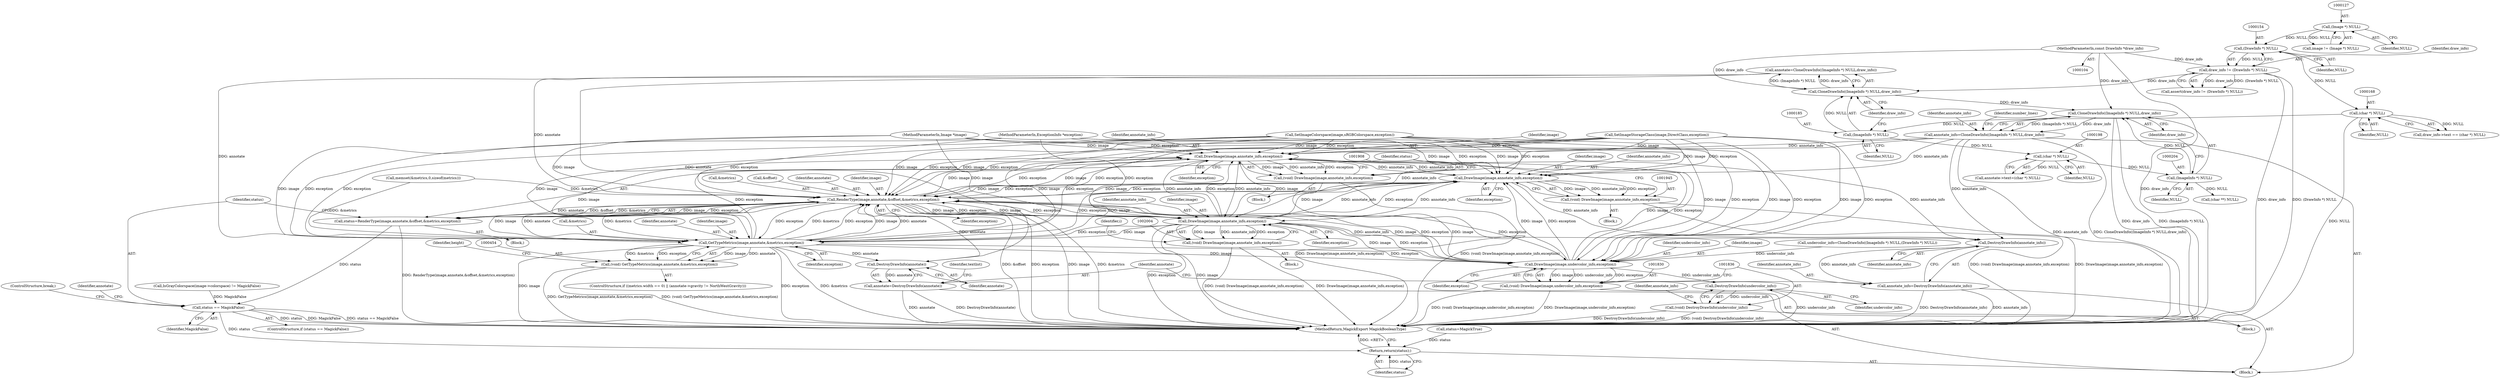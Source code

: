 digraph "0_ImageMagick_f595a1985233c399a05c0c37cc41de16a90dd025@pointer" {
"1000202" [label="(Call,CloneDrawInfo((ImageInfo *) NULL,draw_info))"];
"1000203" [label="(Call,(ImageInfo *) NULL)"];
"1000197" [label="(Call,(char *) NULL)"];
"1000184" [label="(Call,(ImageInfo *) NULL)"];
"1000167" [label="(Call,(char *) NULL)"];
"1000153" [label="(Call,(DrawInfo *) NULL)"];
"1000126" [label="(Call,(Image *) NULL)"];
"1000183" [label="(Call,CloneDrawInfo((ImageInfo *) NULL,draw_info))"];
"1000151" [label="(Call,draw_info != (DrawInfo *) NULL)"];
"1000106" [label="(MethodParameterIn,const DrawInfo *draw_info)"];
"1000200" [label="(Call,annotate_info=CloneDrawInfo((ImageInfo *) NULL,draw_info))"];
"1001909" [label="(Call,DrawImage(image,annotate_info,exception))"];
"1001907" [label="(Call,(void) DrawImage(image,annotate_info,exception))"];
"1001946" [label="(Call,DrawImage(image,annotate_info,exception))"];
"1001944" [label="(Call,(void) DrawImage(image,annotate_info,exception))"];
"1001952" [label="(Call,RenderType(image,annotate,&offset,&metrics,exception))"];
"1000455" [label="(Call,GetTypeMetrics(image,annotate,&metrics,exception))"];
"1000453" [label="(Call,(void) GetTypeMetrics(image,annotate,&metrics,exception))"];
"1001831" [label="(Call,DrawImage(image,undercolor_info,exception))"];
"1001829" [label="(Call,(void) DrawImage(image,undercolor_info,exception))"];
"1001837" [label="(Call,DestroyDrawInfo(undercolor_info))"];
"1001835" [label="(Call,(void) DestroyDrawInfo(undercolor_info))"];
"1002015" [label="(Call,DestroyDrawInfo(annotate))"];
"1002013" [label="(Call,annotate=DestroyDrawInfo(annotate))"];
"1001950" [label="(Call,status=RenderType(image,annotate,&offset,&metrics,exception))"];
"1001961" [label="(Call,status == MagickFalse)"];
"1002023" [label="(Return,return(status);)"];
"1002005" [label="(Call,DrawImage(image,annotate_info,exception))"];
"1002003" [label="(Call,(void) DrawImage(image,annotate_info,exception))"];
"1002011" [label="(Call,DestroyDrawInfo(annotate_info))"];
"1002009" [label="(Call,annotate_info=DestroyDrawInfo(annotate_info))"];
"1002018" [label="(Identifier,textlist)"];
"1001944" [label="(Call,(void) DrawImage(image,annotate_info,exception))"];
"1001959" [label="(Identifier,exception)"];
"1001910" [label="(Identifier,image)"];
"1000193" [label="(Call,annotate->text=(char *) NULL)"];
"1000202" [label="(Call,CloneDrawInfo((ImageInfo *) NULL,draw_info))"];
"1000184" [label="(Call,(ImageInfo *) NULL)"];
"1001907" [label="(Call,(void) DrawImage(image,annotate_info,exception))"];
"1000152" [label="(Identifier,draw_info)"];
"1001960" [label="(ControlStructure,if (status == MagickFalse))"];
"1000356" [label="(Call,IsGrayColorspace(image->colorspace) != MagickFalse)"];
"1001831" [label="(Call,DrawImage(image,undercolor_info,exception))"];
"1001950" [label="(Call,status=RenderType(image,annotate,&offset,&metrics,exception))"];
"1000186" [label="(Identifier,NULL)"];
"1000200" [label="(Call,annotate_info=CloneDrawInfo((ImageInfo *) NULL,draw_info))"];
"1000187" [label="(Identifier,draw_info)"];
"1000106" [label="(MethodParameterIn,const DrawInfo *draw_info)"];
"1000183" [label="(Call,CloneDrawInfo((ImageInfo *) NULL,draw_info))"];
"1001920" [label="(Block,)"];
"1001957" [label="(Call,&metrics)"];
"1001962" [label="(Identifier,status)"];
"1002010" [label="(Identifier,annotate_info)"];
"1000348" [label="(Call,SetImageStorageClass(image,DirectClass,exception))"];
"1000203" [label="(Call,(ImageInfo *) NULL)"];
"1000181" [label="(Call,annotate=CloneDrawInfo((ImageInfo *) NULL,draw_info))"];
"1001744" [label="(Block,)"];
"1000124" [label="(Call,image != (Image *) NULL)"];
"1001955" [label="(Call,&offset)"];
"1002007" [label="(Identifier,annotate_info)"];
"1001911" [label="(Identifier,annotate_info)"];
"1001834" [label="(Identifier,exception)"];
"1001946" [label="(Call,DrawImage(image,annotate_info,exception))"];
"1001961" [label="(Call,status == MagickFalse)"];
"1002025" [label="(MethodReturn,MagickExport MagickBooleanType)"];
"1001833" [label="(Identifier,undercolor_info)"];
"1002006" [label="(Identifier,image)"];
"1001971" [label="(Block,)"];
"1000128" [label="(Identifier,NULL)"];
"1001963" [label="(Identifier,MagickFalse)"];
"1001832" [label="(Identifier,image)"];
"1001909" [label="(Call,DrawImage(image,annotate_info,exception))"];
"1001949" [label="(Identifier,exception)"];
"1000169" [label="(Identifier,NULL)"];
"1001947" [label="(Identifier,image)"];
"1001838" [label="(Identifier,undercolor_info)"];
"1002016" [label="(Identifier,annotate)"];
"1000150" [label="(Call,assert(draw_info != (DrawInfo *) NULL))"];
"1002015" [label="(Call,DestroyDrawInfo(annotate))"];
"1000458" [label="(Call,&metrics)"];
"1002023" [label="(Return,return(status);)"];
"1002013" [label="(Call,annotate=DestroyDrawInfo(annotate))"];
"1002011" [label="(Call,DestroyDrawInfo(annotate_info))"];
"1000151" [label="(Call,draw_info != (DrawInfo *) NULL)"];
"1000126" [label="(Call,(Image *) NULL)"];
"1000460" [label="(Identifier,exception)"];
"1000153" [label="(Call,(DrawInfo *) NULL)"];
"1001964" [label="(ControlStructure,break;)"];
"1002003" [label="(Call,(void) DrawImage(image,annotate_info,exception))"];
"1001829" [label="(Call,(void) DrawImage(image,undercolor_info,exception))"];
"1000364" [label="(Call,SetImageColorspace(image,sRGBColorspace,exception))"];
"1000373" [label="(Call,memset(&metrics,0,sizeof(metrics)))"];
"1001746" [label="(Call,undercolor_info=CloneDrawInfo((ImageInfo *) NULL,(DrawInfo *) NULL))"];
"1001837" [label="(Call,DestroyDrawInfo(undercolor_info))"];
"1002009" [label="(Call,annotate_info=DestroyDrawInfo(annotate_info))"];
"1000105" [label="(MethodParameterIn,Image *image)"];
"1001842" [label="(Identifier,annotate_info)"];
"1002024" [label="(Identifier,status)"];
"1000391" [label="(Identifier,i)"];
"1000453" [label="(Call,(void) GetTypeMetrics(image,annotate,&metrics,exception))"];
"1001951" [label="(Identifier,status)"];
"1000457" [label="(Identifier,annotate)"];
"1001912" [label="(Identifier,exception)"];
"1002005" [label="(Call,DrawImage(image,annotate_info,exception))"];
"1000368" [label="(Call,status=MagickTrue)"];
"1002008" [label="(Identifier,exception)"];
"1001954" [label="(Identifier,annotate)"];
"1001948" [label="(Identifier,annotate_info)"];
"1000455" [label="(Call,GetTypeMetrics(image,annotate,&metrics,exception))"];
"1000206" [label="(Identifier,draw_info)"];
"1000205" [label="(Identifier,NULL)"];
"1000456" [label="(Identifier,image)"];
"1000201" [label="(Identifier,annotate_info)"];
"1000167" [label="(Call,(char *) NULL)"];
"1000462" [label="(Identifier,height)"];
"1002014" [label="(Identifier,annotate)"];
"1000208" [label="(Identifier,number_lines)"];
"1000197" [label="(Call,(char *) NULL)"];
"1001968" [label="(Identifier,annotate)"];
"1000392" [label="(Block,)"];
"1002012" [label="(Identifier,annotate_info)"];
"1000441" [label="(ControlStructure,if ((metrics.width == 0) || (annotate->gravity != NorthWestGravity)))"];
"1000163" [label="(Call,draw_info->text == (char *) NULL)"];
"1000107" [label="(MethodParameterIn,ExceptionInfo *exception)"];
"1001953" [label="(Identifier,image)"];
"1000155" [label="(Identifier,NULL)"];
"1000199" [label="(Identifier,NULL)"];
"1001875" [label="(Block,)"];
"1000108" [label="(Block,)"];
"1001952" [label="(Call,RenderType(image,annotate,&offset,&metrics,exception))"];
"1000239" [label="(Call,(char **) NULL)"];
"1001835" [label="(Call,(void) DestroyDrawInfo(undercolor_info))"];
"1000202" -> "1000200"  [label="AST: "];
"1000202" -> "1000206"  [label="CFG: "];
"1000203" -> "1000202"  [label="AST: "];
"1000206" -> "1000202"  [label="AST: "];
"1000200" -> "1000202"  [label="CFG: "];
"1000202" -> "1002025"  [label="DDG: draw_info"];
"1000202" -> "1002025"  [label="DDG: (ImageInfo *) NULL"];
"1000202" -> "1000200"  [label="DDG: (ImageInfo *) NULL"];
"1000202" -> "1000200"  [label="DDG: draw_info"];
"1000203" -> "1000202"  [label="DDG: NULL"];
"1000183" -> "1000202"  [label="DDG: draw_info"];
"1000106" -> "1000202"  [label="DDG: draw_info"];
"1000203" -> "1000205"  [label="CFG: "];
"1000204" -> "1000203"  [label="AST: "];
"1000205" -> "1000203"  [label="AST: "];
"1000206" -> "1000203"  [label="CFG: "];
"1000197" -> "1000203"  [label="DDG: NULL"];
"1000203" -> "1000239"  [label="DDG: NULL"];
"1000197" -> "1000193"  [label="AST: "];
"1000197" -> "1000199"  [label="CFG: "];
"1000198" -> "1000197"  [label="AST: "];
"1000199" -> "1000197"  [label="AST: "];
"1000193" -> "1000197"  [label="CFG: "];
"1000197" -> "1000193"  [label="DDG: NULL"];
"1000184" -> "1000197"  [label="DDG: NULL"];
"1000184" -> "1000183"  [label="AST: "];
"1000184" -> "1000186"  [label="CFG: "];
"1000185" -> "1000184"  [label="AST: "];
"1000186" -> "1000184"  [label="AST: "];
"1000187" -> "1000184"  [label="CFG: "];
"1000184" -> "1000183"  [label="DDG: NULL"];
"1000167" -> "1000184"  [label="DDG: NULL"];
"1000167" -> "1000163"  [label="AST: "];
"1000167" -> "1000169"  [label="CFG: "];
"1000168" -> "1000167"  [label="AST: "];
"1000169" -> "1000167"  [label="AST: "];
"1000163" -> "1000167"  [label="CFG: "];
"1000167" -> "1002025"  [label="DDG: NULL"];
"1000167" -> "1000163"  [label="DDG: NULL"];
"1000153" -> "1000167"  [label="DDG: NULL"];
"1000153" -> "1000151"  [label="AST: "];
"1000153" -> "1000155"  [label="CFG: "];
"1000154" -> "1000153"  [label="AST: "];
"1000155" -> "1000153"  [label="AST: "];
"1000151" -> "1000153"  [label="CFG: "];
"1000153" -> "1000151"  [label="DDG: NULL"];
"1000126" -> "1000153"  [label="DDG: NULL"];
"1000126" -> "1000124"  [label="AST: "];
"1000126" -> "1000128"  [label="CFG: "];
"1000127" -> "1000126"  [label="AST: "];
"1000128" -> "1000126"  [label="AST: "];
"1000124" -> "1000126"  [label="CFG: "];
"1000126" -> "1000124"  [label="DDG: NULL"];
"1000183" -> "1000181"  [label="AST: "];
"1000183" -> "1000187"  [label="CFG: "];
"1000187" -> "1000183"  [label="AST: "];
"1000181" -> "1000183"  [label="CFG: "];
"1000183" -> "1000181"  [label="DDG: (ImageInfo *) NULL"];
"1000183" -> "1000181"  [label="DDG: draw_info"];
"1000151" -> "1000183"  [label="DDG: draw_info"];
"1000106" -> "1000183"  [label="DDG: draw_info"];
"1000151" -> "1000150"  [label="AST: "];
"1000152" -> "1000151"  [label="AST: "];
"1000150" -> "1000151"  [label="CFG: "];
"1000151" -> "1002025"  [label="DDG: draw_info"];
"1000151" -> "1002025"  [label="DDG: (DrawInfo *) NULL"];
"1000151" -> "1000150"  [label="DDG: draw_info"];
"1000151" -> "1000150"  [label="DDG: (DrawInfo *) NULL"];
"1000106" -> "1000151"  [label="DDG: draw_info"];
"1000106" -> "1000104"  [label="AST: "];
"1000106" -> "1002025"  [label="DDG: draw_info"];
"1000200" -> "1000108"  [label="AST: "];
"1000201" -> "1000200"  [label="AST: "];
"1000208" -> "1000200"  [label="CFG: "];
"1000200" -> "1002025"  [label="DDG: annotate_info"];
"1000200" -> "1002025"  [label="DDG: CloneDrawInfo((ImageInfo *) NULL,draw_info)"];
"1000200" -> "1001909"  [label="DDG: annotate_info"];
"1000200" -> "1001946"  [label="DDG: annotate_info"];
"1000200" -> "1002005"  [label="DDG: annotate_info"];
"1000200" -> "1002011"  [label="DDG: annotate_info"];
"1001909" -> "1001907"  [label="AST: "];
"1001909" -> "1001912"  [label="CFG: "];
"1001910" -> "1001909"  [label="AST: "];
"1001911" -> "1001909"  [label="AST: "];
"1001912" -> "1001909"  [label="AST: "];
"1001907" -> "1001909"  [label="CFG: "];
"1001909" -> "1001907"  [label="DDG: image"];
"1001909" -> "1001907"  [label="DDG: annotate_info"];
"1001909" -> "1001907"  [label="DDG: exception"];
"1000364" -> "1001909"  [label="DDG: image"];
"1000364" -> "1001909"  [label="DDG: exception"];
"1000348" -> "1001909"  [label="DDG: image"];
"1000348" -> "1001909"  [label="DDG: exception"];
"1001952" -> "1001909"  [label="DDG: image"];
"1001952" -> "1001909"  [label="DDG: exception"];
"1002005" -> "1001909"  [label="DDG: image"];
"1002005" -> "1001909"  [label="DDG: annotate_info"];
"1002005" -> "1001909"  [label="DDG: exception"];
"1001831" -> "1001909"  [label="DDG: image"];
"1001831" -> "1001909"  [label="DDG: exception"];
"1000455" -> "1001909"  [label="DDG: image"];
"1000455" -> "1001909"  [label="DDG: exception"];
"1000105" -> "1001909"  [label="DDG: image"];
"1001946" -> "1001909"  [label="DDG: annotate_info"];
"1000107" -> "1001909"  [label="DDG: exception"];
"1001909" -> "1001946"  [label="DDG: annotate_info"];
"1001909" -> "1001952"  [label="DDG: image"];
"1001909" -> "1001952"  [label="DDG: exception"];
"1001909" -> "1002005"  [label="DDG: annotate_info"];
"1001909" -> "1002011"  [label="DDG: annotate_info"];
"1001907" -> "1001875"  [label="AST: "];
"1001908" -> "1001907"  [label="AST: "];
"1001951" -> "1001907"  [label="CFG: "];
"1001907" -> "1002025"  [label="DDG: (void) DrawImage(image,annotate_info,exception)"];
"1001907" -> "1002025"  [label="DDG: DrawImage(image,annotate_info,exception)"];
"1001946" -> "1001944"  [label="AST: "];
"1001946" -> "1001949"  [label="CFG: "];
"1001947" -> "1001946"  [label="AST: "];
"1001948" -> "1001946"  [label="AST: "];
"1001949" -> "1001946"  [label="AST: "];
"1001944" -> "1001946"  [label="CFG: "];
"1001946" -> "1001944"  [label="DDG: image"];
"1001946" -> "1001944"  [label="DDG: annotate_info"];
"1001946" -> "1001944"  [label="DDG: exception"];
"1000364" -> "1001946"  [label="DDG: image"];
"1000364" -> "1001946"  [label="DDG: exception"];
"1000348" -> "1001946"  [label="DDG: image"];
"1000348" -> "1001946"  [label="DDG: exception"];
"1001952" -> "1001946"  [label="DDG: image"];
"1001952" -> "1001946"  [label="DDG: exception"];
"1002005" -> "1001946"  [label="DDG: image"];
"1002005" -> "1001946"  [label="DDG: annotate_info"];
"1002005" -> "1001946"  [label="DDG: exception"];
"1001831" -> "1001946"  [label="DDG: image"];
"1001831" -> "1001946"  [label="DDG: exception"];
"1000455" -> "1001946"  [label="DDG: image"];
"1000455" -> "1001946"  [label="DDG: exception"];
"1000105" -> "1001946"  [label="DDG: image"];
"1000107" -> "1001946"  [label="DDG: exception"];
"1001946" -> "1001952"  [label="DDG: image"];
"1001946" -> "1001952"  [label="DDG: exception"];
"1001946" -> "1002005"  [label="DDG: annotate_info"];
"1001946" -> "1002011"  [label="DDG: annotate_info"];
"1001944" -> "1001920"  [label="AST: "];
"1001945" -> "1001944"  [label="AST: "];
"1001951" -> "1001944"  [label="CFG: "];
"1001944" -> "1002025"  [label="DDG: DrawImage(image,annotate_info,exception)"];
"1001944" -> "1002025"  [label="DDG: (void) DrawImage(image,annotate_info,exception)"];
"1001952" -> "1001950"  [label="AST: "];
"1001952" -> "1001959"  [label="CFG: "];
"1001953" -> "1001952"  [label="AST: "];
"1001954" -> "1001952"  [label="AST: "];
"1001955" -> "1001952"  [label="AST: "];
"1001957" -> "1001952"  [label="AST: "];
"1001959" -> "1001952"  [label="AST: "];
"1001950" -> "1001952"  [label="CFG: "];
"1001952" -> "1002025"  [label="DDG: &offset"];
"1001952" -> "1002025"  [label="DDG: exception"];
"1001952" -> "1002025"  [label="DDG: image"];
"1001952" -> "1002025"  [label="DDG: &metrics"];
"1001952" -> "1000455"  [label="DDG: image"];
"1001952" -> "1000455"  [label="DDG: annotate"];
"1001952" -> "1000455"  [label="DDG: &metrics"];
"1001952" -> "1000455"  [label="DDG: exception"];
"1001952" -> "1001831"  [label="DDG: image"];
"1001952" -> "1001831"  [label="DDG: exception"];
"1001952" -> "1001950"  [label="DDG: image"];
"1001952" -> "1001950"  [label="DDG: exception"];
"1001952" -> "1001950"  [label="DDG: annotate"];
"1001952" -> "1001950"  [label="DDG: &offset"];
"1001952" -> "1001950"  [label="DDG: &metrics"];
"1000364" -> "1001952"  [label="DDG: image"];
"1000364" -> "1001952"  [label="DDG: exception"];
"1000348" -> "1001952"  [label="DDG: image"];
"1000348" -> "1001952"  [label="DDG: exception"];
"1002005" -> "1001952"  [label="DDG: image"];
"1002005" -> "1001952"  [label="DDG: exception"];
"1001831" -> "1001952"  [label="DDG: image"];
"1001831" -> "1001952"  [label="DDG: exception"];
"1000455" -> "1001952"  [label="DDG: image"];
"1000455" -> "1001952"  [label="DDG: annotate"];
"1000455" -> "1001952"  [label="DDG: &metrics"];
"1000455" -> "1001952"  [label="DDG: exception"];
"1000105" -> "1001952"  [label="DDG: image"];
"1000181" -> "1001952"  [label="DDG: annotate"];
"1000373" -> "1001952"  [label="DDG: &metrics"];
"1000107" -> "1001952"  [label="DDG: exception"];
"1001952" -> "1002005"  [label="DDG: image"];
"1001952" -> "1002005"  [label="DDG: exception"];
"1001952" -> "1002015"  [label="DDG: annotate"];
"1000455" -> "1000453"  [label="AST: "];
"1000455" -> "1000460"  [label="CFG: "];
"1000456" -> "1000455"  [label="AST: "];
"1000457" -> "1000455"  [label="AST: "];
"1000458" -> "1000455"  [label="AST: "];
"1000460" -> "1000455"  [label="AST: "];
"1000453" -> "1000455"  [label="CFG: "];
"1000455" -> "1002025"  [label="DDG: exception"];
"1000455" -> "1002025"  [label="DDG: &metrics"];
"1000455" -> "1002025"  [label="DDG: image"];
"1000455" -> "1000453"  [label="DDG: image"];
"1000455" -> "1000453"  [label="DDG: annotate"];
"1000455" -> "1000453"  [label="DDG: &metrics"];
"1000455" -> "1000453"  [label="DDG: exception"];
"1000364" -> "1000455"  [label="DDG: image"];
"1000364" -> "1000455"  [label="DDG: exception"];
"1000348" -> "1000455"  [label="DDG: image"];
"1000348" -> "1000455"  [label="DDG: exception"];
"1002005" -> "1000455"  [label="DDG: image"];
"1002005" -> "1000455"  [label="DDG: exception"];
"1000105" -> "1000455"  [label="DDG: image"];
"1000181" -> "1000455"  [label="DDG: annotate"];
"1000373" -> "1000455"  [label="DDG: &metrics"];
"1000107" -> "1000455"  [label="DDG: exception"];
"1000455" -> "1001831"  [label="DDG: image"];
"1000455" -> "1001831"  [label="DDG: exception"];
"1000455" -> "1002015"  [label="DDG: annotate"];
"1000453" -> "1000441"  [label="AST: "];
"1000454" -> "1000453"  [label="AST: "];
"1000462" -> "1000453"  [label="CFG: "];
"1000453" -> "1002025"  [label="DDG: GetTypeMetrics(image,annotate,&metrics,exception)"];
"1000453" -> "1002025"  [label="DDG: (void) GetTypeMetrics(image,annotate,&metrics,exception)"];
"1001831" -> "1001829"  [label="AST: "];
"1001831" -> "1001834"  [label="CFG: "];
"1001832" -> "1001831"  [label="AST: "];
"1001833" -> "1001831"  [label="AST: "];
"1001834" -> "1001831"  [label="AST: "];
"1001829" -> "1001831"  [label="CFG: "];
"1001831" -> "1001829"  [label="DDG: image"];
"1001831" -> "1001829"  [label="DDG: undercolor_info"];
"1001831" -> "1001829"  [label="DDG: exception"];
"1000364" -> "1001831"  [label="DDG: image"];
"1000364" -> "1001831"  [label="DDG: exception"];
"1000348" -> "1001831"  [label="DDG: image"];
"1000348" -> "1001831"  [label="DDG: exception"];
"1002005" -> "1001831"  [label="DDG: image"];
"1002005" -> "1001831"  [label="DDG: exception"];
"1000105" -> "1001831"  [label="DDG: image"];
"1001746" -> "1001831"  [label="DDG: undercolor_info"];
"1000107" -> "1001831"  [label="DDG: exception"];
"1001831" -> "1001837"  [label="DDG: undercolor_info"];
"1001829" -> "1001744"  [label="AST: "];
"1001830" -> "1001829"  [label="AST: "];
"1001836" -> "1001829"  [label="CFG: "];
"1001829" -> "1002025"  [label="DDG: DrawImage(image,undercolor_info,exception)"];
"1001829" -> "1002025"  [label="DDG: (void) DrawImage(image,undercolor_info,exception)"];
"1001837" -> "1001835"  [label="AST: "];
"1001837" -> "1001838"  [label="CFG: "];
"1001838" -> "1001837"  [label="AST: "];
"1001835" -> "1001837"  [label="CFG: "];
"1001837" -> "1002025"  [label="DDG: undercolor_info"];
"1001837" -> "1001835"  [label="DDG: undercolor_info"];
"1001835" -> "1001744"  [label="AST: "];
"1001836" -> "1001835"  [label="AST: "];
"1001842" -> "1001835"  [label="CFG: "];
"1001835" -> "1002025"  [label="DDG: DestroyDrawInfo(undercolor_info)"];
"1001835" -> "1002025"  [label="DDG: (void) DestroyDrawInfo(undercolor_info)"];
"1002015" -> "1002013"  [label="AST: "];
"1002015" -> "1002016"  [label="CFG: "];
"1002016" -> "1002015"  [label="AST: "];
"1002013" -> "1002015"  [label="CFG: "];
"1002015" -> "1002013"  [label="DDG: annotate"];
"1000181" -> "1002015"  [label="DDG: annotate"];
"1002013" -> "1000108"  [label="AST: "];
"1002014" -> "1002013"  [label="AST: "];
"1002018" -> "1002013"  [label="CFG: "];
"1002013" -> "1002025"  [label="DDG: DestroyDrawInfo(annotate)"];
"1002013" -> "1002025"  [label="DDG: annotate"];
"1001950" -> "1000392"  [label="AST: "];
"1001951" -> "1001950"  [label="AST: "];
"1001962" -> "1001950"  [label="CFG: "];
"1001950" -> "1002025"  [label="DDG: RenderType(image,annotate,&offset,&metrics,exception)"];
"1001950" -> "1001961"  [label="DDG: status"];
"1001961" -> "1001960"  [label="AST: "];
"1001961" -> "1001963"  [label="CFG: "];
"1001962" -> "1001961"  [label="AST: "];
"1001963" -> "1001961"  [label="AST: "];
"1001964" -> "1001961"  [label="CFG: "];
"1001968" -> "1001961"  [label="CFG: "];
"1001961" -> "1002025"  [label="DDG: status"];
"1001961" -> "1002025"  [label="DDG: MagickFalse"];
"1001961" -> "1002025"  [label="DDG: status == MagickFalse"];
"1000356" -> "1001961"  [label="DDG: MagickFalse"];
"1001961" -> "1002023"  [label="DDG: status"];
"1002023" -> "1000108"  [label="AST: "];
"1002023" -> "1002024"  [label="CFG: "];
"1002024" -> "1002023"  [label="AST: "];
"1002025" -> "1002023"  [label="CFG: "];
"1002023" -> "1002025"  [label="DDG: <RET>"];
"1002024" -> "1002023"  [label="DDG: status"];
"1000368" -> "1002023"  [label="DDG: status"];
"1002005" -> "1002003"  [label="AST: "];
"1002005" -> "1002008"  [label="CFG: "];
"1002006" -> "1002005"  [label="AST: "];
"1002007" -> "1002005"  [label="AST: "];
"1002008" -> "1002005"  [label="AST: "];
"1002003" -> "1002005"  [label="CFG: "];
"1002005" -> "1002025"  [label="DDG: exception"];
"1002005" -> "1002025"  [label="DDG: image"];
"1002005" -> "1002003"  [label="DDG: image"];
"1002005" -> "1002003"  [label="DDG: annotate_info"];
"1002005" -> "1002003"  [label="DDG: exception"];
"1000105" -> "1002005"  [label="DDG: image"];
"1000107" -> "1002005"  [label="DDG: exception"];
"1002005" -> "1002011"  [label="DDG: annotate_info"];
"1002003" -> "1001971"  [label="AST: "];
"1002004" -> "1002003"  [label="AST: "];
"1000391" -> "1002003"  [label="CFG: "];
"1002003" -> "1002025"  [label="DDG: DrawImage(image,annotate_info,exception)"];
"1002003" -> "1002025"  [label="DDG: (void) DrawImage(image,annotate_info,exception)"];
"1002011" -> "1002009"  [label="AST: "];
"1002011" -> "1002012"  [label="CFG: "];
"1002012" -> "1002011"  [label="AST: "];
"1002009" -> "1002011"  [label="CFG: "];
"1002011" -> "1002009"  [label="DDG: annotate_info"];
"1002009" -> "1000108"  [label="AST: "];
"1002010" -> "1002009"  [label="AST: "];
"1002014" -> "1002009"  [label="CFG: "];
"1002009" -> "1002025"  [label="DDG: annotate_info"];
"1002009" -> "1002025"  [label="DDG: DestroyDrawInfo(annotate_info)"];
}
